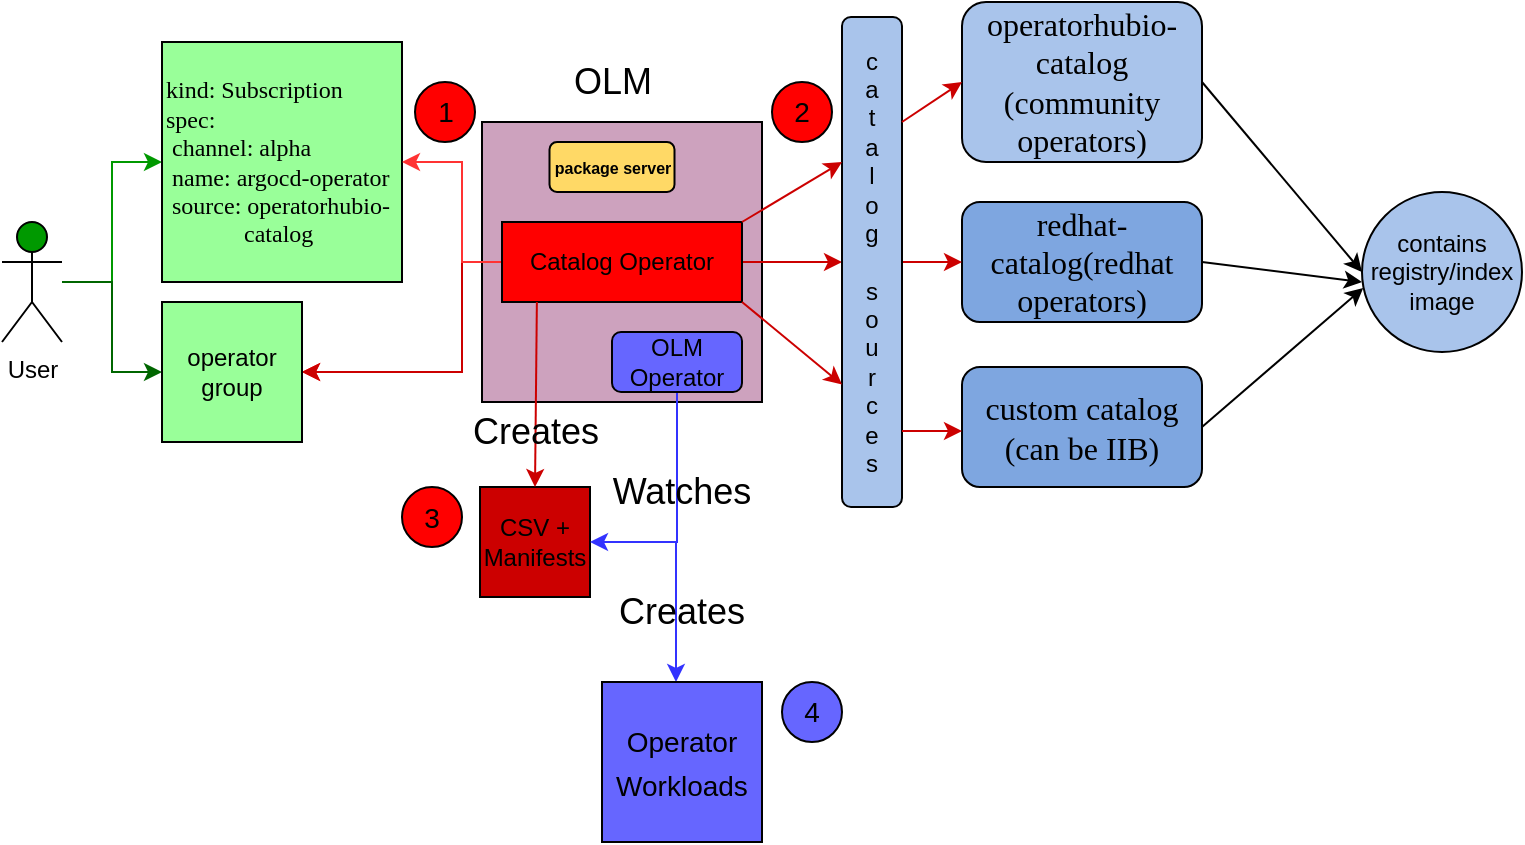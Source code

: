 <mxfile version="16.6.4" type="github"><diagram id="qhyBnx1F73bt7M5jdLrz" name="Page-1"><mxGraphModel dx="786" dy="405" grid="1" gridSize="10" guides="1" tooltips="1" connect="1" arrows="1" fold="1" page="1" pageScale="1" pageWidth="850" pageHeight="1100" math="0" shadow="0"><root><mxCell id="0"/><mxCell id="1" parent="0"/><mxCell id="qCnAf3RaV8t_eTL4Ckvo-2" value="&lt;span style=&quot;font-family: &amp;#34;times&amp;#34; ; font-size: medium&quot;&gt;operatorhubio-catalog &lt;br&gt;(community operators)&lt;/span&gt;" style="rounded=1;whiteSpace=wrap;html=1;fillColor=#A9C4EB;" vertex="1" parent="1"><mxGeometry x="520" y="20" width="120" height="80" as="geometry"/></mxCell><mxCell id="qCnAf3RaV8t_eTL4Ckvo-3" value="&lt;span style=&quot;font-family: &amp;#34;times&amp;#34; ; font-size: medium&quot;&gt;redhat-catalog(redhat operators)&lt;/span&gt;" style="rounded=1;whiteSpace=wrap;html=1;fillColor=#7EA6E0;" vertex="1" parent="1"><mxGeometry x="520" y="120" width="120" height="60" as="geometry"/></mxCell><mxCell id="qCnAf3RaV8t_eTL4Ckvo-4" value="&lt;span style=&quot;font-family: &amp;#34;times&amp;#34; ; font-size: medium&quot;&gt;custom catalog&lt;br&gt;(can be IIB)&lt;/span&gt;" style="rounded=1;whiteSpace=wrap;html=1;fillColor=#7EA6E0;" vertex="1" parent="1"><mxGeometry x="520" y="202.5" width="120" height="60" as="geometry"/></mxCell><mxCell id="qCnAf3RaV8t_eTL4Ckvo-11" value="contains registry/index&lt;br&gt;image" style="ellipse;whiteSpace=wrap;html=1;fillColor=#A9C4EB;" vertex="1" parent="1"><mxGeometry x="720" y="115" width="80" height="80" as="geometry"/></mxCell><mxCell id="qCnAf3RaV8t_eTL4Ckvo-12" value="" style="endArrow=classic;html=1;rounded=0;" edge="1" parent="1"><mxGeometry width="50" height="50" relative="1" as="geometry"><mxPoint x="640" y="60" as="sourcePoint"/><mxPoint x="720" y="155" as="targetPoint"/><Array as="points"/></mxGeometry></mxCell><mxCell id="qCnAf3RaV8t_eTL4Ckvo-13" value="" style="endArrow=classic;html=1;rounded=0;exitX=1;exitY=0.5;exitDx=0;exitDy=0;" edge="1" parent="1" source="qCnAf3RaV8t_eTL4Ckvo-3"><mxGeometry width="50" height="50" relative="1" as="geometry"><mxPoint x="650" y="70" as="sourcePoint"/><mxPoint x="720" y="160" as="targetPoint"/><Array as="points"/></mxGeometry></mxCell><mxCell id="qCnAf3RaV8t_eTL4Ckvo-14" value="" style="endArrow=classic;html=1;rounded=0;exitX=1;exitY=0.5;exitDx=0;exitDy=0;entryX=0.008;entryY=0.6;entryDx=0;entryDy=0;entryPerimeter=0;" edge="1" parent="1" source="qCnAf3RaV8t_eTL4Ckvo-4" target="qCnAf3RaV8t_eTL4Ckvo-11"><mxGeometry width="50" height="50" relative="1" as="geometry"><mxPoint x="650" y="170" as="sourcePoint"/><mxPoint x="720" y="160" as="targetPoint"/><Array as="points"/></mxGeometry></mxCell><mxCell id="qCnAf3RaV8t_eTL4Ckvo-23" value="" style="edgeStyle=orthogonalEdgeStyle;rounded=0;orthogonalLoop=1;jettySize=auto;html=1;fontSize=12;strokeColor=#009900;" edge="1" parent="1" source="qCnAf3RaV8t_eTL4Ckvo-16" target="qCnAf3RaV8t_eTL4Ckvo-20"><mxGeometry relative="1" as="geometry"/></mxCell><mxCell id="qCnAf3RaV8t_eTL4Ckvo-63" value="" style="edgeStyle=orthogonalEdgeStyle;rounded=0;orthogonalLoop=1;jettySize=auto;html=1;fontSize=12;strokeColor=#006600;" edge="1" parent="1" source="qCnAf3RaV8t_eTL4Ckvo-16" target="qCnAf3RaV8t_eTL4Ckvo-62"><mxGeometry relative="1" as="geometry"/></mxCell><mxCell id="qCnAf3RaV8t_eTL4Ckvo-16" value="User" style="shape=umlActor;verticalLabelPosition=bottom;verticalAlign=top;html=1;outlineConnect=0;fillColor=#009900;" vertex="1" parent="1"><mxGeometry x="40" y="130" width="30" height="60" as="geometry"/></mxCell><mxCell id="qCnAf3RaV8t_eTL4Ckvo-20" value="&lt;span style=&quot;font-family: &amp;#34;times&amp;#34;&quot;&gt;&lt;font style=&quot;font-size: 12px&quot;&gt;kind: Subscription&lt;br&gt;spec: &lt;br&gt;&amp;nbsp;channel: alpha &lt;br&gt;&amp;nbsp;name: argocd-operator &lt;br&gt;&amp;nbsp;source: operatorhubio-&amp;nbsp; &amp;nbsp; &amp;nbsp; &amp;nbsp; &amp;nbsp; &amp;nbsp; &amp;nbsp; &amp;nbsp;catalog&amp;nbsp;&lt;/font&gt;&lt;/span&gt;" style="whiteSpace=wrap;html=1;aspect=fixed;align=left;fillColor=#99FF99;" vertex="1" parent="1"><mxGeometry x="120" y="40" width="120" height="120" as="geometry"/></mxCell><mxCell id="qCnAf3RaV8t_eTL4Ckvo-38" value="CSV + Manifests" style="whiteSpace=wrap;html=1;aspect=fixed;fontSize=12;fillColor=#CC0000;" vertex="1" parent="1"><mxGeometry x="279" y="262.5" width="55" height="55" as="geometry"/></mxCell><mxCell id="qCnAf3RaV8t_eTL4Ckvo-64" value="" style="edgeStyle=orthogonalEdgeStyle;rounded=0;orthogonalLoop=1;jettySize=auto;html=1;fontSize=12;strokeColor=#FF0000;" edge="1" parent="1" target="qCnAf3RaV8t_eTL4Ckvo-62"><mxGeometry relative="1" as="geometry"><mxPoint x="280" y="170" as="sourcePoint"/><Array as="points"><mxPoint x="280" y="150"/><mxPoint x="270" y="150"/><mxPoint x="270" y="205"/></Array></mxGeometry></mxCell><mxCell id="qCnAf3RaV8t_eTL4Ckvo-70" value="" style="edgeStyle=orthogonalEdgeStyle;rounded=0;orthogonalLoop=1;jettySize=auto;html=1;fontSize=18;strokeColor=#CC0000;" edge="1" parent="1" source="qCnAf3RaV8t_eTL4Ckvo-50" target="qCnAf3RaV8t_eTL4Ckvo-62"><mxGeometry relative="1" as="geometry"><Array as="points"><mxPoint x="270" y="150"/><mxPoint x="270" y="205"/></Array></mxGeometry></mxCell><mxCell id="qCnAf3RaV8t_eTL4Ckvo-50" value="" style="whiteSpace=wrap;html=1;aspect=fixed;fontSize=12;fillColor=#CDA2BE;" vertex="1" parent="1"><mxGeometry x="280" y="80" width="140" height="140" as="geometry"/></mxCell><mxCell id="qCnAf3RaV8t_eTL4Ckvo-75" value="" style="edgeStyle=orthogonalEdgeStyle;rounded=0;orthogonalLoop=1;jettySize=auto;html=1;fontSize=18;strokeColor=#3333FF;entryX=1;entryY=0.5;entryDx=0;entryDy=0;" edge="1" parent="1" source="qCnAf3RaV8t_eTL4Ckvo-52" target="qCnAf3RaV8t_eTL4Ckvo-38"><mxGeometry relative="1" as="geometry"><mxPoint x="377.5" y="280" as="targetPoint"/><Array as="points"><mxPoint x="378" y="290"/></Array></mxGeometry></mxCell><mxCell id="qCnAf3RaV8t_eTL4Ckvo-52" value="OLM Operator" style="rounded=1;whiteSpace=wrap;html=1;fontSize=12;fillColor=#6666FF;" vertex="1" parent="1"><mxGeometry x="345" y="185" width="65" height="30" as="geometry"/></mxCell><mxCell id="qCnAf3RaV8t_eTL4Ckvo-65" value="" style="edgeStyle=orthogonalEdgeStyle;rounded=0;orthogonalLoop=1;jettySize=auto;html=1;fontSize=12;strokeColor=#FF3333;fontStyle=1" edge="1" parent="1" source="qCnAf3RaV8t_eTL4Ckvo-53" target="qCnAf3RaV8t_eTL4Ckvo-20"><mxGeometry relative="1" as="geometry"><Array as="points"><mxPoint x="270" y="150"/><mxPoint x="270" y="100"/></Array></mxGeometry></mxCell><mxCell id="qCnAf3RaV8t_eTL4Ckvo-82" value="" style="edgeStyle=orthogonalEdgeStyle;rounded=0;orthogonalLoop=1;jettySize=auto;html=1;fontSize=14;strokeColor=#CC0000;fillColor=#FF0000;" edge="1" parent="1" source="qCnAf3RaV8t_eTL4Ckvo-53" target="qCnAf3RaV8t_eTL4Ckvo-10"><mxGeometry relative="1" as="geometry"><Array as="points"><mxPoint x="450" y="150"/><mxPoint x="450" y="150"/></Array></mxGeometry></mxCell><mxCell id="qCnAf3RaV8t_eTL4Ckvo-53" value="Catalog Operator" style="rounded=1;whiteSpace=wrap;html=1;fontSize=12;fillColor=#FF0000;arcSize=0;" vertex="1" parent="1"><mxGeometry x="290" y="130" width="120" height="40" as="geometry"/></mxCell><mxCell id="qCnAf3RaV8t_eTL4Ckvo-61" value="&lt;b&gt;package server&lt;/b&gt;" style="rounded=1;whiteSpace=wrap;html=1;fontSize=8;fillColor=#FFD966;" vertex="1" parent="1"><mxGeometry x="313.75" y="90" width="62.5" height="25" as="geometry"/></mxCell><mxCell id="qCnAf3RaV8t_eTL4Ckvo-62" value="&lt;font style=&quot;font-size: 12px&quot;&gt;operator group&lt;/font&gt;" style="whiteSpace=wrap;html=1;aspect=fixed;fontSize=8;fillColor=#99FF99;" vertex="1" parent="1"><mxGeometry x="120" y="170" width="70" height="70" as="geometry"/></mxCell><mxCell id="qCnAf3RaV8t_eTL4Ckvo-68" value="&lt;font style=&quot;font-size: 18px&quot;&gt;OLM&lt;/font&gt;" style="text;html=1;align=center;verticalAlign=middle;resizable=0;points=[];autosize=1;strokeColor=none;fillColor=none;fontSize=12;" vertex="1" parent="1"><mxGeometry x="320" y="50" width="50" height="20" as="geometry"/></mxCell><mxCell id="qCnAf3RaV8t_eTL4Ckvo-72" value="" style="endArrow=classic;html=1;rounded=0;fontSize=18;strokeColor=#CC0000;entryX=0.5;entryY=0;entryDx=0;entryDy=0;exitX=0.196;exitY=0.643;exitDx=0;exitDy=0;exitPerimeter=0;" edge="1" parent="1" source="qCnAf3RaV8t_eTL4Ckvo-50" target="qCnAf3RaV8t_eTL4Ckvo-38"><mxGeometry width="50" height="50" relative="1" as="geometry"><mxPoint x="390" y="240" as="sourcePoint"/><mxPoint x="440" y="190" as="targetPoint"/></mxGeometry></mxCell><mxCell id="qCnAf3RaV8t_eTL4Ckvo-73" value="Creates" style="text;html=1;strokeColor=none;fillColor=none;align=center;verticalAlign=middle;whiteSpace=wrap;rounded=0;fontSize=18;" vertex="1" parent="1"><mxGeometry x="276.5" y="220" width="60" height="30" as="geometry"/></mxCell><mxCell id="qCnAf3RaV8t_eTL4Ckvo-76" value="Watches" style="text;html=1;strokeColor=none;fillColor=none;align=center;verticalAlign=middle;whiteSpace=wrap;rounded=0;fontSize=18;" vertex="1" parent="1"><mxGeometry x="350" y="250" width="60" height="30" as="geometry"/></mxCell><mxCell id="qCnAf3RaV8t_eTL4Ckvo-78" value="" style="endArrow=classic;html=1;rounded=0;fontSize=18;strokeColor=#3333FF;" edge="1" parent="1"><mxGeometry width="50" height="50" relative="1" as="geometry"><mxPoint x="377" y="290" as="sourcePoint"/><mxPoint x="377" y="360" as="targetPoint"/></mxGeometry></mxCell><mxCell id="qCnAf3RaV8t_eTL4Ckvo-79" value="Creates" style="text;html=1;strokeColor=none;fillColor=none;align=center;verticalAlign=middle;whiteSpace=wrap;rounded=0;fontSize=18;" vertex="1" parent="1"><mxGeometry x="350" y="310" width="60" height="30" as="geometry"/></mxCell><mxCell id="qCnAf3RaV8t_eTL4Ckvo-81" value="&lt;font style=&quot;font-size: 14px&quot;&gt;Operator&lt;/font&gt;&lt;br&gt;&lt;font style=&quot;font-size: 14px&quot;&gt;Workloads&lt;/font&gt;" style="whiteSpace=wrap;html=1;aspect=fixed;fontSize=18;fillColor=#6666FF;" vertex="1" parent="1"><mxGeometry x="340" y="360" width="80" height="80" as="geometry"/></mxCell><mxCell id="qCnAf3RaV8t_eTL4Ckvo-86" value="" style="edgeStyle=orthogonalEdgeStyle;rounded=0;orthogonalLoop=1;jettySize=auto;html=1;fontSize=14;strokeColor=#CC0000;" edge="1" parent="1" source="qCnAf3RaV8t_eTL4Ckvo-10" target="qCnAf3RaV8t_eTL4Ckvo-3"><mxGeometry relative="1" as="geometry"/></mxCell><mxCell id="qCnAf3RaV8t_eTL4Ckvo-10" value="c&lt;br&gt;a&lt;br&gt;t&lt;br&gt;a&lt;br&gt;l&lt;br&gt;o&lt;br&gt;g&lt;br&gt;&lt;br&gt;s&lt;br&gt;o&lt;br&gt;u&lt;br&gt;r&lt;br&gt;c&lt;br&gt;e&lt;br&gt;s" style="rounded=1;whiteSpace=wrap;html=1;fillColor=#A9C4EB;" vertex="1" parent="1"><mxGeometry x="460" y="27.5" width="30" height="245" as="geometry"/></mxCell><mxCell id="qCnAf3RaV8t_eTL4Ckvo-87" value="" style="endArrow=classic;html=1;rounded=0;fontSize=14;strokeColor=#CC0000;" edge="1" parent="1"><mxGeometry width="50" height="50" relative="1" as="geometry"><mxPoint x="410" y="130" as="sourcePoint"/><mxPoint x="460" y="100" as="targetPoint"/></mxGeometry></mxCell><mxCell id="qCnAf3RaV8t_eTL4Ckvo-88" value="" style="endArrow=classic;html=1;rounded=0;fontSize=14;strokeColor=#CC0000;fillColor=#CC0000;" edge="1" parent="1"><mxGeometry width="50" height="50" relative="1" as="geometry"><mxPoint x="490" y="80" as="sourcePoint"/><mxPoint x="520" y="60" as="targetPoint"/></mxGeometry></mxCell><mxCell id="qCnAf3RaV8t_eTL4Ckvo-89" value="" style="endArrow=classic;html=1;rounded=0;fontSize=14;strokeColor=#CC0000;entryX=0;entryY=0.75;entryDx=0;entryDy=0;exitX=1;exitY=1;exitDx=0;exitDy=0;fillColor=#FF0000;" edge="1" parent="1" source="qCnAf3RaV8t_eTL4Ckvo-53" target="qCnAf3RaV8t_eTL4Ckvo-10"><mxGeometry width="50" height="50" relative="1" as="geometry"><mxPoint x="420" y="140" as="sourcePoint"/><mxPoint x="470" y="110" as="targetPoint"/></mxGeometry></mxCell><mxCell id="qCnAf3RaV8t_eTL4Ckvo-92" value="" style="edgeStyle=orthogonalEdgeStyle;rounded=0;orthogonalLoop=1;jettySize=auto;html=1;fontSize=14;strokeColor=#CC0000;" edge="1" parent="1"><mxGeometry relative="1" as="geometry"><mxPoint x="490" y="234.5" as="sourcePoint"/><mxPoint x="520" y="235" as="targetPoint"/></mxGeometry></mxCell><mxCell id="qCnAf3RaV8t_eTL4Ckvo-95" value="1" style="ellipse;whiteSpace=wrap;html=1;aspect=fixed;fontSize=14;fillColor=#FF0000;" vertex="1" parent="1"><mxGeometry x="246.5" y="60" width="30" height="30" as="geometry"/></mxCell><mxCell id="qCnAf3RaV8t_eTL4Ckvo-96" value="2" style="ellipse;whiteSpace=wrap;html=1;aspect=fixed;fontSize=14;fillColor=#FF0000;" vertex="1" parent="1"><mxGeometry x="425" y="60" width="30" height="30" as="geometry"/></mxCell><mxCell id="qCnAf3RaV8t_eTL4Ckvo-97" value="3" style="ellipse;whiteSpace=wrap;html=1;aspect=fixed;fontSize=14;fillColor=#FF0000;" vertex="1" parent="1"><mxGeometry x="240" y="262.5" width="30" height="30" as="geometry"/></mxCell><mxCell id="qCnAf3RaV8t_eTL4Ckvo-98" value="4" style="ellipse;whiteSpace=wrap;html=1;aspect=fixed;fontSize=14;fillColor=#6666FF;" vertex="1" parent="1"><mxGeometry x="430" y="360" width="30" height="30" as="geometry"/></mxCell></root></mxGraphModel></diagram></mxfile>